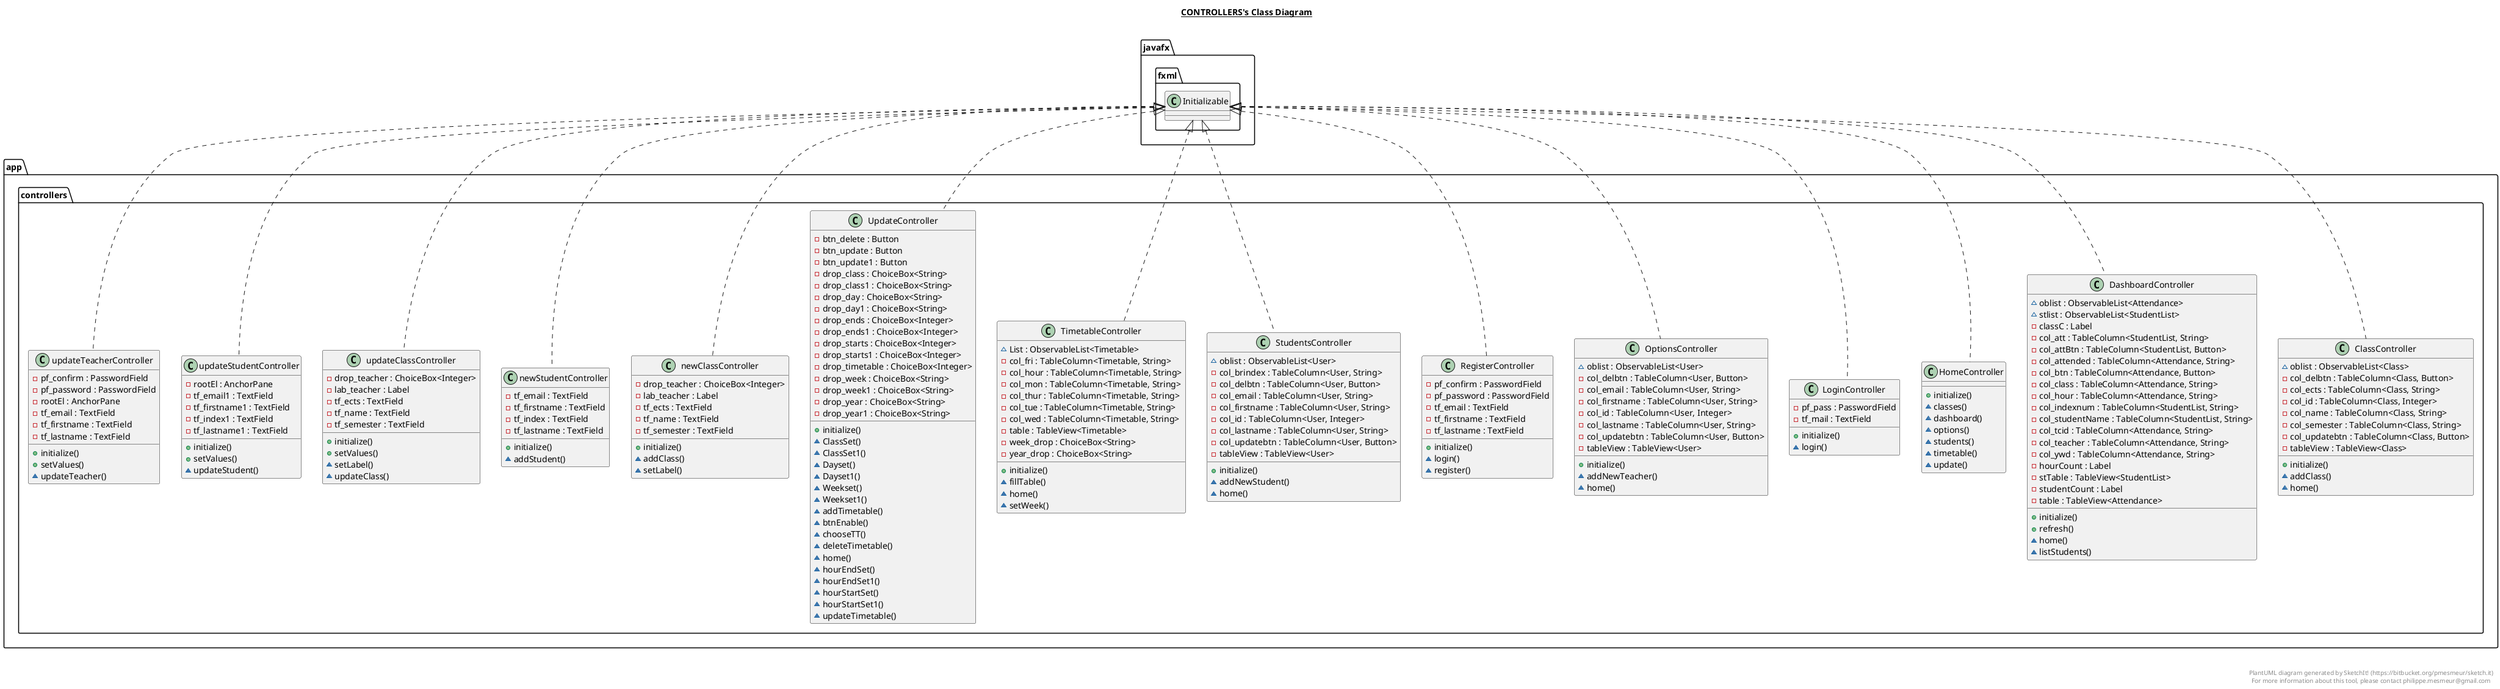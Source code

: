 @startuml
'idea.partialRender

title __CONTROLLERS's Class Diagram__\n

  namespace app {
    namespace controllers {
      class app.controllers.ClassController {
          ~ oblist : ObservableList<Class>
          - col_delbtn : TableColumn<Class, Button>
          - col_ects : TableColumn<Class, String>
          - col_id : TableColumn<Class, Integer>
          - col_name : TableColumn<Class, String>
          - col_semester : TableColumn<Class, String>
          - col_updatebtn : TableColumn<Class, Button>
          - tableView : TableView<Class>
          + initialize()
          ~ addClass()
          ~ home()
      }
    }
  }
  

  namespace app {
    namespace controllers {
      class app.controllers.DashboardController {
          ~ oblist : ObservableList<Attendance>
          ~ stlist : ObservableList<StudentList>
          - classC : Label
          - col_att : TableColumn<StudentList, String>
          - col_attBtn : TableColumn<StudentList, Button>
          - col_attended : TableColumn<Attendance, String>
          - col_btn : TableColumn<Attendance, Button>
          - col_class : TableColumn<Attendance, String>
          - col_hour : TableColumn<Attendance, String>
          - col_indexnum : TableColumn<StudentList, String>
          - col_studentName : TableColumn<StudentList, String>
          - col_tcid : TableColumn<Attendance, String>
          - col_teacher : TableColumn<Attendance, String>
          - col_ywd : TableColumn<Attendance, String>
          - hourCount : Label
          - stTable : TableView<StudentList>
          - studentCount : Label
          - table : TableView<Attendance>
          + initialize()
          + refresh()
          ~ home()
          ~ listStudents()
      }
    }
  }
  

  namespace app {
    namespace controllers {
      class app.controllers.HomeController {
          + initialize()
          ~ classes()
          ~ dashboard()
          ~ options()
          ~ students()
          ~ timetable()
          ~ update()
      }
    }
  }
  

  namespace app {
    namespace controllers {
      class app.controllers.LoginController {
          - pf_pass : PasswordField
          - tf_mail : TextField
          + initialize()
          ~ login()
      }
    }
  }
  

  namespace app {
    namespace controllers {
      class app.controllers.OptionsController {
          ~ oblist : ObservableList<User>
          - col_delbtn : TableColumn<User, Button>
          - col_email : TableColumn<User, String>
          - col_firstname : TableColumn<User, String>
          - col_id : TableColumn<User, Integer>
          - col_lastname : TableColumn<User, String>
          - col_updatebtn : TableColumn<User, Button>
          - tableView : TableView<User>
          + initialize()
          ~ addNewTeacher()
          ~ home()
      }
    }
  }
  

  namespace app {
    namespace controllers {
      class app.controllers.RegisterController {
          - pf_confirm : PasswordField
          - pf_password : PasswordField
          - tf_email : TextField
          - tf_firstname : TextField
          - tf_lastname : TextField
          + initialize()
          ~ login()
          ~ register()
      }
    }
  }
  

  namespace app {
    namespace controllers {
      class app.controllers.StudentsController {
          ~ oblist : ObservableList<User>
          - col_brindex : TableColumn<User, String>
          - col_delbtn : TableColumn<User, Button>
          - col_email : TableColumn<User, String>
          - col_firstname : TableColumn<User, String>
          - col_id : TableColumn<User, Integer>
          - col_lastname : TableColumn<User, String>
          - col_updatebtn : TableColumn<User, Button>
          - tableView : TableView<User>
          + initialize()
          ~ addNewStudent()
          ~ home()
      }
    }
  }
  

  namespace app {
    namespace controllers {
      class app.controllers.TimetableController {
          ~ List : ObservableList<Timetable>
          - col_fri : TableColumn<Timetable, String>
          - col_hour : TableColumn<Timetable, String>
          - col_mon : TableColumn<Timetable, String>
          - col_thur : TableColumn<Timetable, String>
          - col_tue : TableColumn<Timetable, String>
          - col_wed : TableColumn<Timetable, String>
          - table : TableView<Timetable>
          - week_drop : ChoiceBox<String>
          - year_drop : ChoiceBox<String>
          + initialize()
          ~ fillTable()
          ~ home()
          ~ setWeek()
      }
    }
  }
  

  namespace app {
    namespace controllers {
      class app.controllers.UpdateController {
          - btn_delete : Button
          - btn_update : Button
          - btn_update1 : Button
          - drop_class : ChoiceBox<String>
          - drop_class1 : ChoiceBox<String>
          - drop_day : ChoiceBox<String>
          - drop_day1 : ChoiceBox<String>
          - drop_ends : ChoiceBox<Integer>
          - drop_ends1 : ChoiceBox<Integer>
          - drop_starts : ChoiceBox<Integer>
          - drop_starts1 : ChoiceBox<Integer>
          - drop_timetable : ChoiceBox<Integer>
          - drop_week : ChoiceBox<String>
          - drop_week1 : ChoiceBox<String>
          - drop_year : ChoiceBox<String>
          - drop_year1 : ChoiceBox<String>
          + initialize()
          ~ ClassSet()
          ~ ClassSet1()
          ~ Dayset()
          ~ Dayset1()
          ~ Weekset()
          ~ Weekset1()
          ~ addTimetable()
          ~ btnEnable()
          ~ chooseTT()
          ~ deleteTimetable()
          ~ home()
          ~ hourEndSet()
          ~ hourEndSet1()
          ~ hourStartSet()
          ~ hourStartSet1()
          ~ updateTimetable()
      }
    }
  }
  

  namespace app {
    namespace controllers {
      class app.controllers.newClassController {
          - drop_teacher : ChoiceBox<Integer>
          - lab_teacher : Label
          - tf_ects : TextField
          - tf_name : TextField
          - tf_semester : TextField
          + initialize()
          ~ addClass()
          ~ setLabel()
      }
    }
  }
  

  namespace app {
    namespace controllers {
      class app.controllers.newStudentController {
          - tf_email : TextField
          - tf_firstname : TextField
          - tf_index : TextField
          - tf_lastname : TextField
          + initialize()
          ~ addStudent()
      }
    }
  }
  

  namespace app {
    namespace controllers {
      class app.controllers.updateClassController {
          - drop_teacher : ChoiceBox<Integer>
          - lab_teacher : Label
          - tf_ects : TextField
          - tf_name : TextField
          - tf_semester : TextField
          + initialize()
          + setValues()
          ~ setLabel()
          ~ updateClass()
      }
    }
  }
  

  namespace app {
    namespace controllers {
      class app.controllers.updateStudentController {
          - rootEl : AnchorPane
          - tf_email1 : TextField
          - tf_firstname1 : TextField
          - tf_index1 : TextField
          - tf_lastname1 : TextField
          + initialize()
          + setValues()
          ~ updateStudent()
      }
    }
  }
  

  namespace app {
    namespace controllers {
      class app.controllers.updateTeacherController {
          - pf_confirm : PasswordField
          - pf_password : PasswordField
          - rootEl : AnchorPane
          - tf_email : TextField
          - tf_firstname : TextField
          - tf_lastname : TextField
          + initialize()
          + setValues()
          ~ updateTeacher()
      }
    }
  }
  

  app.controllers.ClassController .up.|> javafx.fxml.Initializable
  app.controllers.DashboardController .up.|> javafx.fxml.Initializable
  app.controllers.HomeController .up.|> javafx.fxml.Initializable
  app.controllers.LoginController .up.|> javafx.fxml.Initializable
  app.controllers.OptionsController .up.|> javafx.fxml.Initializable
  app.controllers.RegisterController .up.|> javafx.fxml.Initializable
  app.controllers.StudentsController .up.|> javafx.fxml.Initializable
  app.controllers.TimetableController .up.|> javafx.fxml.Initializable
  app.controllers.UpdateController .up.|> javafx.fxml.Initializable
  app.controllers.newClassController .up.|> javafx.fxml.Initializable
  app.controllers.newStudentController .up.|> javafx.fxml.Initializable
  app.controllers.updateClassController .up.|> javafx.fxml.Initializable
  app.controllers.updateStudentController .up.|> javafx.fxml.Initializable
  app.controllers.updateTeacherController .up.|> javafx.fxml.Initializable


right footer


PlantUML diagram generated by SketchIt! (https://bitbucket.org/pmesmeur/sketch.it)
For more information about this tool, please contact philippe.mesmeur@gmail.com
endfooter

@enduml
